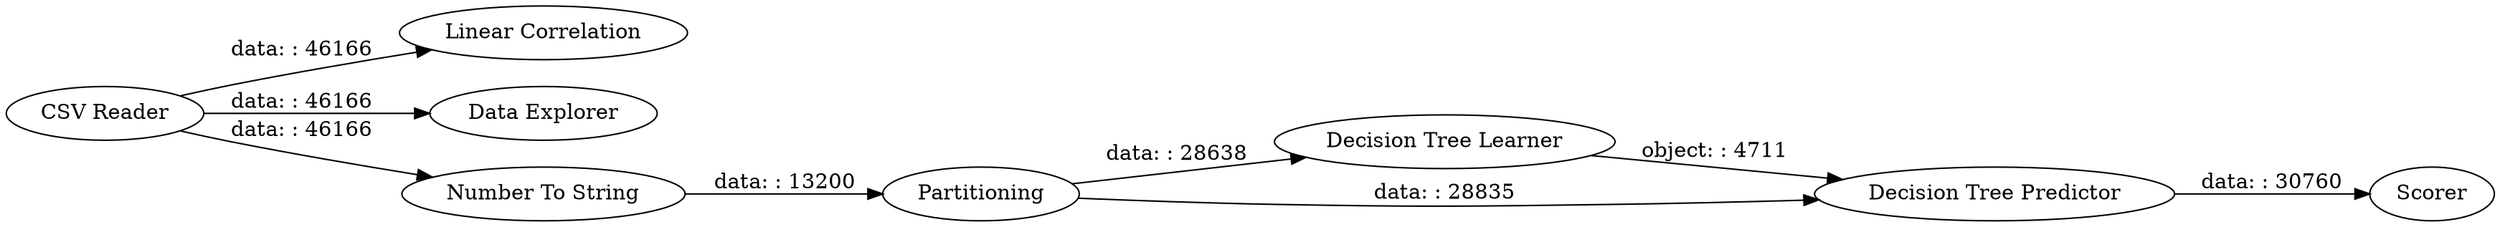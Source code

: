 digraph {
	"263694402927174304_2" [label="Linear Correlation"]
	"263694402927174304_3" [label="Decision Tree Learner"]
	"263694402927174304_4" [label="Decision Tree Predictor"]
	"263694402927174304_6" [label="Data Explorer"]
	"263694402927174304_5" [label=Partitioning]
	"263694402927174304_7" [label="Number To String"]
	"263694402927174304_8" [label=Scorer]
	"263694402927174304_1" [label="CSV Reader"]
	"263694402927174304_1" -> "263694402927174304_7" [label="data: : 46166"]
	"263694402927174304_7" -> "263694402927174304_5" [label="data: : 13200"]
	"263694402927174304_4" -> "263694402927174304_8" [label="data: : 30760"]
	"263694402927174304_1" -> "263694402927174304_6" [label="data: : 46166"]
	"263694402927174304_3" -> "263694402927174304_4" [label="object: : 4711"]
	"263694402927174304_5" -> "263694402927174304_4" [label="data: : 28835"]
	"263694402927174304_5" -> "263694402927174304_3" [label="data: : 28638"]
	"263694402927174304_1" -> "263694402927174304_2" [label="data: : 46166"]
	rankdir=LR
}
